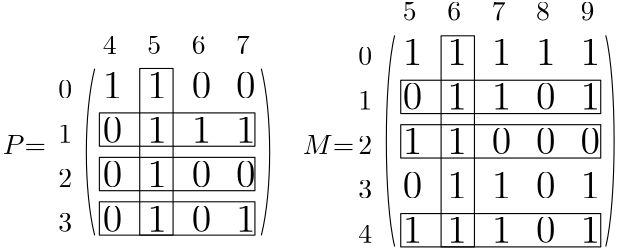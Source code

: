 <?xml version="1.0"?>
<!DOCTYPE ipe SYSTEM "ipe.dtd">
<ipe version="70107" creator="Ipe 7.2.2">
<info created="D:20160529161258" modified="D:20160619185502"/>
<ipestyle name="basic">
<symbol name="arrow/arc(spx)">
<path stroke="sym-stroke" fill="sym-stroke" pen="sym-pen">
0 0 m
-1 0.333 l
-1 -0.333 l
h
</path>
</symbol>
<symbol name="arrow/farc(spx)">
<path stroke="sym-stroke" fill="white" pen="sym-pen">
0 0 m
-1 0.333 l
-1 -0.333 l
h
</path>
</symbol>
<symbol name="arrow/ptarc(spx)">
<path stroke="sym-stroke" fill="sym-stroke" pen="sym-pen">
0 0 m
-1 0.333 l
-0.8 0 l
-1 -0.333 l
h
</path>
</symbol>
<symbol name="arrow/fptarc(spx)">
<path stroke="sym-stroke" fill="white" pen="sym-pen">
0 0 m
-1 0.333 l
-0.8 0 l
-1 -0.333 l
h
</path>
</symbol>
<symbol name="mark/circle(sx)" transformations="translations">
<path fill="sym-stroke">
0.6 0 0 0.6 0 0 e
0.4 0 0 0.4 0 0 e
</path>
</symbol>
<symbol name="mark/disk(sx)" transformations="translations">
<path fill="sym-stroke">
0.6 0 0 0.6 0 0 e
</path>
</symbol>
<symbol name="mark/fdisk(sfx)" transformations="translations">
<group>
<path fill="sym-fill">
0.5 0 0 0.5 0 0 e
</path>
<path fill="sym-stroke" fillrule="eofill">
0.6 0 0 0.6 0 0 e
0.4 0 0 0.4 0 0 e
</path>
</group>
</symbol>
<symbol name="mark/box(sx)" transformations="translations">
<path fill="sym-stroke" fillrule="eofill">
-0.6 -0.6 m
0.6 -0.6 l
0.6 0.6 l
-0.6 0.6 l
h
-0.4 -0.4 m
0.4 -0.4 l
0.4 0.4 l
-0.4 0.4 l
h
</path>
</symbol>
<symbol name="mark/square(sx)" transformations="translations">
<path fill="sym-stroke">
-0.6 -0.6 m
0.6 -0.6 l
0.6 0.6 l
-0.6 0.6 l
h
</path>
</symbol>
<symbol name="mark/fsquare(sfx)" transformations="translations">
<group>
<path fill="sym-fill">
-0.5 -0.5 m
0.5 -0.5 l
0.5 0.5 l
-0.5 0.5 l
h
</path>
<path fill="sym-stroke" fillrule="eofill">
-0.6 -0.6 m
0.6 -0.6 l
0.6 0.6 l
-0.6 0.6 l
h
-0.4 -0.4 m
0.4 -0.4 l
0.4 0.4 l
-0.4 0.4 l
h
</path>
</group>
</symbol>
<symbol name="mark/cross(sx)" transformations="translations">
<group>
<path fill="sym-stroke">
-0.43 -0.57 m
0.57 0.43 l
0.43 0.57 l
-0.57 -0.43 l
h
</path>
<path fill="sym-stroke">
-0.43 0.57 m
0.57 -0.43 l
0.43 -0.57 l
-0.57 0.43 l
h
</path>
</group>
</symbol>
<symbol name="arrow/fnormal(spx)">
<path stroke="sym-stroke" fill="white" pen="sym-pen">
0 0 m
-1 0.333 l
-1 -0.333 l
h
</path>
</symbol>
<symbol name="arrow/pointed(spx)">
<path stroke="sym-stroke" fill="sym-stroke" pen="sym-pen">
0 0 m
-1 0.333 l
-0.8 0 l
-1 -0.333 l
h
</path>
</symbol>
<symbol name="arrow/fpointed(spx)">
<path stroke="sym-stroke" fill="white" pen="sym-pen">
0 0 m
-1 0.333 l
-0.8 0 l
-1 -0.333 l
h
</path>
</symbol>
<symbol name="arrow/linear(spx)">
<path stroke="sym-stroke" pen="sym-pen">
-1 0.333 m
0 0 l
-1 -0.333 l
</path>
</symbol>
<symbol name="arrow/fdouble(spx)">
<path stroke="sym-stroke" fill="white" pen="sym-pen">
0 0 m
-1 0.333 l
-1 -0.333 l
h
-1 0 m
-2 0.333 l
-2 -0.333 l
h
</path>
</symbol>
<symbol name="arrow/double(spx)">
<path stroke="sym-stroke" fill="sym-stroke" pen="sym-pen">
0 0 m
-1 0.333 l
-1 -0.333 l
h
-1 0 m
-2 0.333 l
-2 -0.333 l
h
</path>
</symbol>
<pen name="heavier" value="0.8"/>
<pen name="fat" value="1.2"/>
<pen name="ultrafat" value="2"/>
<symbolsize name="large" value="5"/>
<symbolsize name="small" value="2"/>
<symbolsize name="tiny" value="1.1"/>
<arrowsize name="large" value="10"/>
<arrowsize name="small" value="5"/>
<arrowsize name="tiny" value="3"/>
<color name="red" value="1 0 0"/>
<color name="green" value="0 1 0"/>
<color name="blue" value="0 0 1"/>
<color name="yellow" value="1 1 0"/>
<color name="orange" value="1 0.647 0"/>
<color name="gold" value="1 0.843 0"/>
<color name="purple" value="0.627 0.125 0.941"/>
<color name="gray" value="0.745"/>
<color name="brown" value="0.647 0.165 0.165"/>
<color name="navy" value="0 0 0.502"/>
<color name="pink" value="1 0.753 0.796"/>
<color name="seagreen" value="0.18 0.545 0.341"/>
<color name="turquoise" value="0.251 0.878 0.816"/>
<color name="violet" value="0.933 0.51 0.933"/>
<color name="darkblue" value="0 0 0.545"/>
<color name="darkcyan" value="0 0.545 0.545"/>
<color name="darkgray" value="0.663"/>
<color name="darkgreen" value="0 0.392 0"/>
<color name="darkmagenta" value="0.545 0 0.545"/>
<color name="darkorange" value="1 0.549 0"/>
<color name="darkred" value="0.545 0 0"/>
<color name="lightblue" value="0.678 0.847 0.902"/>
<color name="lightcyan" value="0.878 1 1"/>
<color name="lightgray" value="0.827"/>
<color name="lightgreen" value="0.565 0.933 0.565"/>
<color name="lightyellow" value="1 1 0.878"/>
<dashstyle name="dashed" value="[4] 0"/>
<dashstyle name="dotted" value="[1 3] 0"/>
<dashstyle name="dash dotted" value="[4 2 1 2] 0"/>
<dashstyle name="dash dot dotted" value="[4 2 1 2 1 2] 0"/>
<textsize name="large" value="\large"/>
<textsize name="small" value="\small"/>
<textsize name="tiny" value="\tiny"/>
<textsize name="Large" value="\Large"/>
<textsize name="LARGE" value="\LARGE"/>
<textsize name="huge" value="\huge"/>
<textsize name="Huge" value="\Huge"/>
<textsize name="footnote" value="\footnotesize"/>
<textstyle name="center" begin="\begin{center}" end="\end{center}"/>
<textstyle name="itemize" begin="\begin{itemize}" end="\end{itemize}"/>
<textstyle name="item" begin="\begin{itemize}\item{}" end="\end{itemize}"/>
<gridsize name="4 pts" value="4"/>
<gridsize name="8 pts (~3 mm)" value="8"/>
<gridsize name="16 pts (~6 mm)" value="16"/>
<gridsize name="32 pts (~12 mm)" value="32"/>
<gridsize name="10 pts (~3.5 mm)" value="10"/>
<gridsize name="20 pts (~7 mm)" value="20"/>
<gridsize name="14 pts (~5 mm)" value="14"/>
<gridsize name="28 pts (~10 mm)" value="28"/>
<gridsize name="56 pts (~20 mm)" value="56"/>
<anglesize name="90 deg" value="90"/>
<anglesize name="60 deg" value="60"/>
<anglesize name="45 deg" value="45"/>
<anglesize name="30 deg" value="30"/>
<anglesize name="22.5 deg" value="22.5"/>
<opacity name="10%" value="0.1"/>
<opacity name="30%" value="0.3"/>
<opacity name="50%" value="0.5"/>
<opacity name="75%" value="0.75"/>
<tiling name="falling" angle="-60" step="4" width="1"/>
<tiling name="rising" angle="30" step="4" width="1"/>
</ipestyle>
<page>
<layer name="alpha"/>
<view layers="alpha" active="alpha"/>
<text layer="alpha" matrix="1 0 0 1 8 -12" transformations="translations" pos="32 816" stroke="black" type="label" width="7.024" height="9.245" depth="0" valign="baseline" size="Large">1</text>
<text matrix="1 0 0 1 8 -12" transformations="translations" pos="48 816" stroke="black" type="label" width="7.024" height="9.245" depth="0" valign="baseline" size="Large">1</text>
<text matrix="1 0 0 1 8 -12" transformations="translations" pos="64 816" stroke="black" type="label" width="7.024" height="9.245" depth="0" valign="baseline" size="Large">0</text>
<text matrix="1 0 0 1 8 -12" transformations="translations" pos="80 816" stroke="black" type="label" width="7.024" height="9.245" depth="0" valign="baseline" size="Large">0</text>
<text matrix="1 0 0 1 8 -12" transformations="translations" pos="32 800" stroke="black" type="label" width="7.024" height="9.245" depth="0" valign="baseline" size="Large">0</text>
<text matrix="1 0 0 1 8 -12" transformations="translations" pos="48 800" stroke="black" type="label" width="7.024" height="9.245" depth="0" valign="baseline" size="Large">1</text>
<text matrix="1 0 0 1 8 -12" transformations="translations" pos="64 800" stroke="black" type="label" width="7.024" height="9.245" depth="0" valign="baseline" size="Large">1</text>
<text matrix="1 0 0 1 8 -12" transformations="translations" pos="80 800" stroke="black" type="label" width="7.024" height="9.245" depth="0" valign="baseline" size="Large">1</text>
<text matrix="1 0 0 1 8 -12" transformations="translations" pos="32 784" stroke="black" type="label" width="7.024" height="9.245" depth="0" valign="baseline" size="Large">0</text>
<text matrix="1 0 0 1 8 -12" transformations="translations" pos="48 784" stroke="black" type="label" width="7.024" height="9.245" depth="0" valign="baseline" size="Large">1</text>
<text matrix="1 0 0 1 8 -12" transformations="translations" pos="64 784" stroke="black" type="label" width="7.024" height="9.245" depth="0" valign="baseline" size="Large">0</text>
<text matrix="1 0 0 1 8 -12" transformations="translations" pos="80 784" stroke="black" type="label" width="7.024" height="9.245" depth="0" valign="baseline" size="Large">0</text>
<text matrix="1 0 0 1 8 -12" transformations="translations" pos="32 768" stroke="black" type="label" width="7.024" height="9.245" depth="0" valign="baseline" size="Large">0</text>
<text matrix="1 0 0 1 8 -12" transformations="translations" pos="48 768" stroke="black" type="label" width="7.024" height="9.245" depth="0" valign="baseline" size="Large">1</text>
<text matrix="1 0 0 1 8 -12" transformations="translations" pos="64 768" stroke="black" type="label" width="7.024" height="9.245" depth="0" valign="baseline" size="Large">0</text>
<text matrix="1 0 0 1 8 -12" transformations="translations" pos="80 768" stroke="black" type="label" width="7.024" height="9.245" depth="0" valign="baseline" size="Large">1</text>
<text matrix="1 0 0 1 8 -12" transformations="translations" pos="16 816" stroke="black" type="label" width="4.981" height="6.42" depth="0" valign="baseline">0</text>
<text matrix="1 0 0 1 8 -12" transformations="translations" pos="16 800" stroke="black" type="label" width="4.981" height="6.42" depth="0" valign="baseline">1</text>
<text matrix="1 0 0 1 8 -12" transformations="translations" pos="16 784" stroke="black" type="label" width="4.981" height="6.42" depth="0" valign="baseline">2</text>
<text matrix="1 0 0 1 8 -12" transformations="translations" pos="16 768" stroke="black" type="label" width="4.981" height="6.42" depth="0" valign="baseline">3</text>
<text matrix="1 0 0 1 8 -12" transformations="translations" pos="32 832" stroke="black" type="label" width="4.981" height="6.42" depth="0" valign="baseline">4</text>
<text matrix="1 0 0 1 8 -12" transformations="translations" pos="48 832" stroke="black" type="label" width="4.981" height="6.42" depth="0" valign="baseline">5</text>
<text matrix="1 0 0 1 8 -12" transformations="translations" pos="64 832" stroke="black" type="label" width="4.981" height="6.42" depth="0" valign="baseline">6</text>
<text matrix="1 0 0 1 8 -12" transformations="translations" pos="80 832" stroke="black" type="label" width="4.981" height="6.42" depth="0" valign="baseline">7</text>
<text matrix="1 0 0 1 20 0" transformations="translations" pos="112 816" stroke="black" type="label" width="4.981" height="6.42" depth="0" valign="baseline">0</text>
<text matrix="1 0 0 1 20 0" transformations="translations" pos="112 800" stroke="black" type="label" width="4.981" height="6.42" depth="0" valign="baseline">1</text>
<text matrix="1 0 0 1 20 0" transformations="translations" pos="112 784" stroke="black" type="label" width="4.981" height="6.42" depth="0" valign="baseline">2</text>
<text matrix="1 0 0 1 20 0" transformations="translations" pos="112 768" stroke="black" type="label" width="4.981" height="6.42" depth="0" valign="baseline">3</text>
<text matrix="1 0 0 1 20 0" transformations="translations" pos="112 752" stroke="black" type="label" width="4.981" height="6.42" depth="0" valign="baseline">4</text>
<text matrix="1 0 0 1 20 0" transformations="translations" pos="128 832" stroke="black" type="label" width="4.981" height="6.42" depth="0" valign="baseline">5</text>
<text matrix="1 0 0 1 20 0" transformations="translations" pos="144 832" stroke="black" type="label" width="4.981" height="6.42" depth="0" valign="baseline">6</text>
<text matrix="1 0 0 1 20 0" transformations="translations" pos="160 832" stroke="black" type="label" width="4.981" height="6.42" depth="0" valign="baseline">7</text>
<text matrix="1 0 0 1 20 0" transformations="translations" pos="176 832" stroke="black" type="label" width="4.981" height="6.42" depth="0" valign="baseline">8</text>
<text matrix="1 0 0 1 20 0" transformations="translations" pos="192 832" stroke="black" type="label" width="4.981" height="6.42" depth="0" valign="baseline">9</text>
<text matrix="1 0 0 1 20 0" transformations="translations" pos="128 816" stroke="black" type="label" width="7.024" height="9.245" depth="0" valign="baseline" size="Large">1</text>
<text matrix="1 0 0 1 20 0" transformations="translations" pos="144 816" stroke="black" type="label" width="7.024" height="9.245" depth="0" valign="baseline" size="Large">1</text>
<text matrix="1 0 0 1 20 0" transformations="translations" pos="160 816" stroke="black" type="label" width="7.024" height="9.245" depth="0" valign="baseline" size="Large">1</text>
<text matrix="1 0 0 1 20 0" transformations="translations" pos="176 816" stroke="black" type="label" width="7.024" height="9.245" depth="0" valign="baseline" size="Large">1</text>
<text matrix="1 0 0 1 20 0" transformations="translations" pos="192 816" stroke="black" type="label" width="7.024" height="9.245" depth="0" valign="baseline" size="Large">1</text>
<text matrix="1 0 0 1 20 0" transformations="translations" pos="128 800" stroke="black" type="label" width="7.024" height="9.245" depth="0" valign="baseline" size="Large">0</text>
<text matrix="1 0 0 1 20 0" transformations="translations" pos="144 800" stroke="black" type="label" width="7.024" height="9.245" depth="0" valign="baseline" size="Large">1</text>
<text matrix="1 0 0 1 20 0" transformations="translations" pos="160 800" stroke="black" type="label" width="7.024" height="9.245" depth="0" valign="baseline" size="Large">1</text>
<text matrix="1 0 0 1 20 0" transformations="translations" pos="176 800" stroke="black" type="label" width="7.024" height="9.245" depth="0" valign="baseline" size="Large">0</text>
<text matrix="1 0 0 1 20 0" transformations="translations" pos="192 800" stroke="black" type="label" width="7.024" height="9.245" depth="0" valign="baseline" size="Large">1</text>
<text matrix="1 0 0 1 20 0" transformations="translations" pos="128 784" stroke="black" type="label" width="7.024" height="9.245" depth="0" valign="baseline" size="Large">1</text>
<text matrix="1 0 0 1 20 0" transformations="translations" pos="144 784" stroke="black" type="label" width="7.024" height="9.245" depth="0" valign="baseline" size="Large">1</text>
<text matrix="1 0 0 1 20 0" transformations="translations" pos="144 768" stroke="black" type="label" width="7.024" height="9.245" depth="0" valign="baseline" size="Large">1</text>
<text matrix="1 0 0 1 20 0" transformations="translations" pos="128 768" stroke="black" type="label" width="7.024" height="9.245" depth="0" valign="baseline" size="Large">0</text>
<text matrix="1 0 0 1 20 0" transformations="translations" pos="160 768" stroke="black" type="label" width="7.024" height="9.245" depth="0" valign="baseline" size="Large">1</text>
<text matrix="1 0 0 1 20 0" transformations="translations" pos="176 768" stroke="black" type="label" width="7.024" height="9.245" depth="0" valign="baseline" size="Large">0</text>
<text matrix="1 0 0 1 20 0" transformations="translations" pos="192 768" stroke="black" type="label" width="7.024" height="9.245" depth="0" valign="baseline" size="Large">1</text>
<text matrix="1 0 0 1 20 0" transformations="translations" pos="160 784" stroke="black" type="label" width="7.024" height="9.245" depth="0" valign="baseline" size="Large">0</text>
<text matrix="1 0 0 1 20 0" transformations="translations" pos="176 784" stroke="black" type="label" width="7.024" height="9.245" depth="0" valign="baseline" size="Large">0</text>
<text matrix="1 0 0 1 20 0" transformations="translations" pos="192 784" stroke="black" type="label" width="7.024" height="9.245" depth="0" valign="baseline" size="Large">0</text>
<text matrix="1 0 0 1 20 0" transformations="translations" pos="128 752" stroke="black" type="label" width="7.024" height="9.245" depth="0" valign="baseline" size="Large">1</text>
<text matrix="1 0 0 1 20 0" transformations="translations" pos="144 752" stroke="black" type="label" width="7.024" height="9.245" depth="0" valign="baseline" size="Large">1</text>
<text matrix="1 0 0 1 20 0" transformations="translations" pos="160 752" stroke="black" type="label" width="7.024" height="9.245" depth="0" valign="baseline" size="Large">1</text>
<text matrix="1 0 0 1 20 0" transformations="translations" pos="176 752" stroke="black" type="label" width="7.024" height="9.245" depth="0" valign="baseline" size="Large">0</text>
<text matrix="1 0 0 1 20 0" transformations="translations" pos="192 752" stroke="black" type="label" width="7.024" height="9.245" depth="0" valign="baseline" size="Large">1</text>
<path matrix="1 0 0 1 9.0806 -13.3193" stroke="black">
28 768 m
24 784
24 812
28 828 c
</path>
<path matrix="1 0 0 1 9.0806 -13.3193" stroke="black">
88 768 m
92 784
92 812
88 828 c
</path>
<path matrix="1 0 0 1 21.0806 -1.31927" stroke="black">
124 752 m
120 768
120 812
124 828 c
</path>
<path matrix="1 0 0 1 21.0806 -1.31927" stroke="black">
200 752 m
204 768
204 812
200 828 c
</path>
<text matrix="1 0 0 1 0 -12" transformations="translations" pos="4 796" stroke="black" type="label" width="15.529" height="6.808" depth="0" valign="baseline">$P$=</text>
<text matrix="1 0 0 1 -4 0" transformations="translations" pos="116 784" stroke="black" type="label" width="18.5" height="6.808" depth="0" valign="baseline">$M$=</text>
<path matrix="1 0 0 1 -1.22504 -1.22504" stroke="black">
40 800 m
40 788 l
96 788 l
96 800 l
h
</path>
<path matrix="1 0 0 1 -1.22504 -1.22504" stroke="black">
40 784 m
40 772 l
96 772 l
96 784 l
h
</path>
<path matrix="1 0 0 1 -1.22504 -1.22504" stroke="black">
40 768 m
40 756 l
96 756 l
96 768 l
h
</path>
<path matrix="1 0 0 1 -2.69508 -1.22504" stroke="black">
56 816 m
56 756 l
68 756 l
68 816 l
h
</path>
<path matrix="1 0 0 1 -0.735023 -1.47005" stroke="black">
148 812 m
148 800 l
220 800 l
220 812 l
h
</path>
<path matrix="1 0 0 1 -0.735023 -1.47005" stroke="black">
148 796 m
148 784 l
220 784 l
220 796 l
h
</path>
<path matrix="1 0 0 1 -0.735023 -1.47005" stroke="black">
148 764 m
148 752 l
220 752 l
220 764 l
h
</path>
<path matrix="1 0 0 1 -2.20507 -1.47005" stroke="black">
164 828 m
164 752 l
176 752 l
176 828 l
h
</path>
</page>
</ipe>
